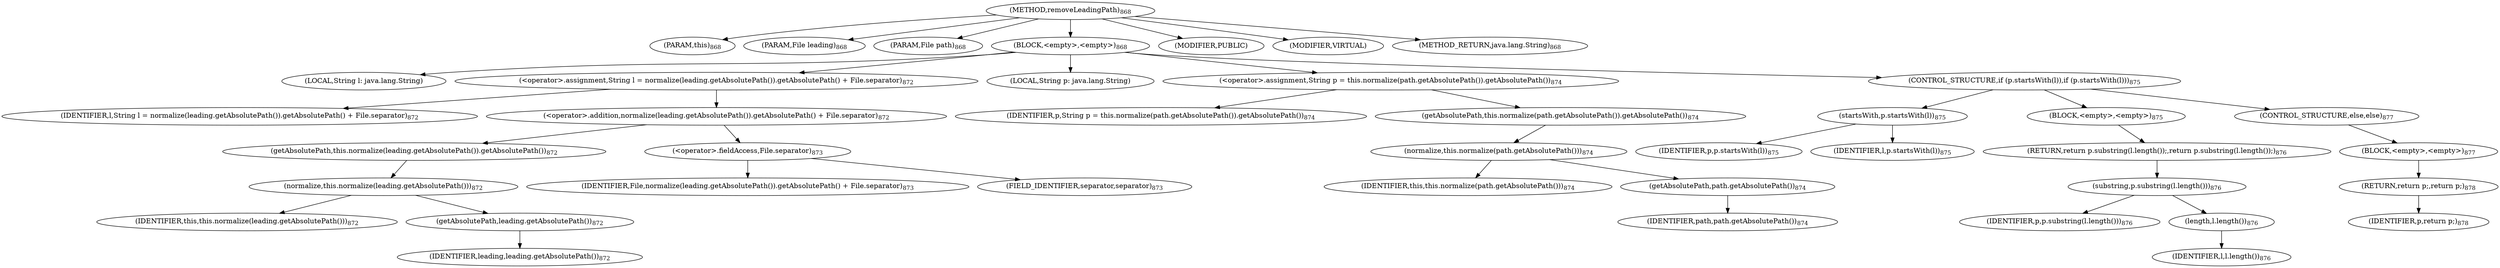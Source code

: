 digraph "removeLeadingPath" {  
"1952" [label = <(METHOD,removeLeadingPath)<SUB>868</SUB>> ]
"83" [label = <(PARAM,this)<SUB>868</SUB>> ]
"1953" [label = <(PARAM,File leading)<SUB>868</SUB>> ]
"1954" [label = <(PARAM,File path)<SUB>868</SUB>> ]
"1955" [label = <(BLOCK,&lt;empty&gt;,&lt;empty&gt;)<SUB>868</SUB>> ]
"1956" [label = <(LOCAL,String l: java.lang.String)> ]
"1957" [label = <(&lt;operator&gt;.assignment,String l = normalize(leading.getAbsolutePath()).getAbsolutePath() + File.separator)<SUB>872</SUB>> ]
"1958" [label = <(IDENTIFIER,l,String l = normalize(leading.getAbsolutePath()).getAbsolutePath() + File.separator)<SUB>872</SUB>> ]
"1959" [label = <(&lt;operator&gt;.addition,normalize(leading.getAbsolutePath()).getAbsolutePath() + File.separator)<SUB>872</SUB>> ]
"1960" [label = <(getAbsolutePath,this.normalize(leading.getAbsolutePath()).getAbsolutePath())<SUB>872</SUB>> ]
"1961" [label = <(normalize,this.normalize(leading.getAbsolutePath()))<SUB>872</SUB>> ]
"82" [label = <(IDENTIFIER,this,this.normalize(leading.getAbsolutePath()))<SUB>872</SUB>> ]
"1962" [label = <(getAbsolutePath,leading.getAbsolutePath())<SUB>872</SUB>> ]
"1963" [label = <(IDENTIFIER,leading,leading.getAbsolutePath())<SUB>872</SUB>> ]
"1964" [label = <(&lt;operator&gt;.fieldAccess,File.separator)<SUB>873</SUB>> ]
"1965" [label = <(IDENTIFIER,File,normalize(leading.getAbsolutePath()).getAbsolutePath() + File.separator)<SUB>873</SUB>> ]
"1966" [label = <(FIELD_IDENTIFIER,separator,separator)<SUB>873</SUB>> ]
"1967" [label = <(LOCAL,String p: java.lang.String)> ]
"1968" [label = <(&lt;operator&gt;.assignment,String p = this.normalize(path.getAbsolutePath()).getAbsolutePath())<SUB>874</SUB>> ]
"1969" [label = <(IDENTIFIER,p,String p = this.normalize(path.getAbsolutePath()).getAbsolutePath())<SUB>874</SUB>> ]
"1970" [label = <(getAbsolutePath,this.normalize(path.getAbsolutePath()).getAbsolutePath())<SUB>874</SUB>> ]
"1971" [label = <(normalize,this.normalize(path.getAbsolutePath()))<SUB>874</SUB>> ]
"84" [label = <(IDENTIFIER,this,this.normalize(path.getAbsolutePath()))<SUB>874</SUB>> ]
"1972" [label = <(getAbsolutePath,path.getAbsolutePath())<SUB>874</SUB>> ]
"1973" [label = <(IDENTIFIER,path,path.getAbsolutePath())<SUB>874</SUB>> ]
"1974" [label = <(CONTROL_STRUCTURE,if (p.startsWith(l)),if (p.startsWith(l)))<SUB>875</SUB>> ]
"1975" [label = <(startsWith,p.startsWith(l))<SUB>875</SUB>> ]
"1976" [label = <(IDENTIFIER,p,p.startsWith(l))<SUB>875</SUB>> ]
"1977" [label = <(IDENTIFIER,l,p.startsWith(l))<SUB>875</SUB>> ]
"1978" [label = <(BLOCK,&lt;empty&gt;,&lt;empty&gt;)<SUB>875</SUB>> ]
"1979" [label = <(RETURN,return p.substring(l.length());,return p.substring(l.length());)<SUB>876</SUB>> ]
"1980" [label = <(substring,p.substring(l.length()))<SUB>876</SUB>> ]
"1981" [label = <(IDENTIFIER,p,p.substring(l.length()))<SUB>876</SUB>> ]
"1982" [label = <(length,l.length())<SUB>876</SUB>> ]
"1983" [label = <(IDENTIFIER,l,l.length())<SUB>876</SUB>> ]
"1984" [label = <(CONTROL_STRUCTURE,else,else)<SUB>877</SUB>> ]
"1985" [label = <(BLOCK,&lt;empty&gt;,&lt;empty&gt;)<SUB>877</SUB>> ]
"1986" [label = <(RETURN,return p;,return p;)<SUB>878</SUB>> ]
"1987" [label = <(IDENTIFIER,p,return p;)<SUB>878</SUB>> ]
"1988" [label = <(MODIFIER,PUBLIC)> ]
"1989" [label = <(MODIFIER,VIRTUAL)> ]
"1990" [label = <(METHOD_RETURN,java.lang.String)<SUB>868</SUB>> ]
  "1952" -> "83" 
  "1952" -> "1953" 
  "1952" -> "1954" 
  "1952" -> "1955" 
  "1952" -> "1988" 
  "1952" -> "1989" 
  "1952" -> "1990" 
  "1955" -> "1956" 
  "1955" -> "1957" 
  "1955" -> "1967" 
  "1955" -> "1968" 
  "1955" -> "1974" 
  "1957" -> "1958" 
  "1957" -> "1959" 
  "1959" -> "1960" 
  "1959" -> "1964" 
  "1960" -> "1961" 
  "1961" -> "82" 
  "1961" -> "1962" 
  "1962" -> "1963" 
  "1964" -> "1965" 
  "1964" -> "1966" 
  "1968" -> "1969" 
  "1968" -> "1970" 
  "1970" -> "1971" 
  "1971" -> "84" 
  "1971" -> "1972" 
  "1972" -> "1973" 
  "1974" -> "1975" 
  "1974" -> "1978" 
  "1974" -> "1984" 
  "1975" -> "1976" 
  "1975" -> "1977" 
  "1978" -> "1979" 
  "1979" -> "1980" 
  "1980" -> "1981" 
  "1980" -> "1982" 
  "1982" -> "1983" 
  "1984" -> "1985" 
  "1985" -> "1986" 
  "1986" -> "1987" 
}
